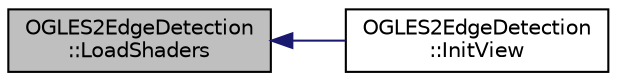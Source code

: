 digraph "OGLES2EdgeDetection::LoadShaders"
{
  edge [fontname="Helvetica",fontsize="10",labelfontname="Helvetica",labelfontsize="10"];
  node [fontname="Helvetica",fontsize="10",shape=record];
  rankdir="LR";
  Node1 [label="OGLES2EdgeDetection\l::LoadShaders",height=0.2,width=0.4,color="black", fillcolor="grey75", style="filled", fontcolor="black"];
  Node1 -> Node2 [dir="back",color="midnightblue",fontsize="10",style="solid"];
  Node2 [label="OGLES2EdgeDetection\l::InitView",height=0.2,width=0.4,color="black", fillcolor="white", style="filled",URL="$class_o_g_l_e_s2_edge_detection.html#a610f01aa1c6bb1ddca875e2faa381d3e"];
}
